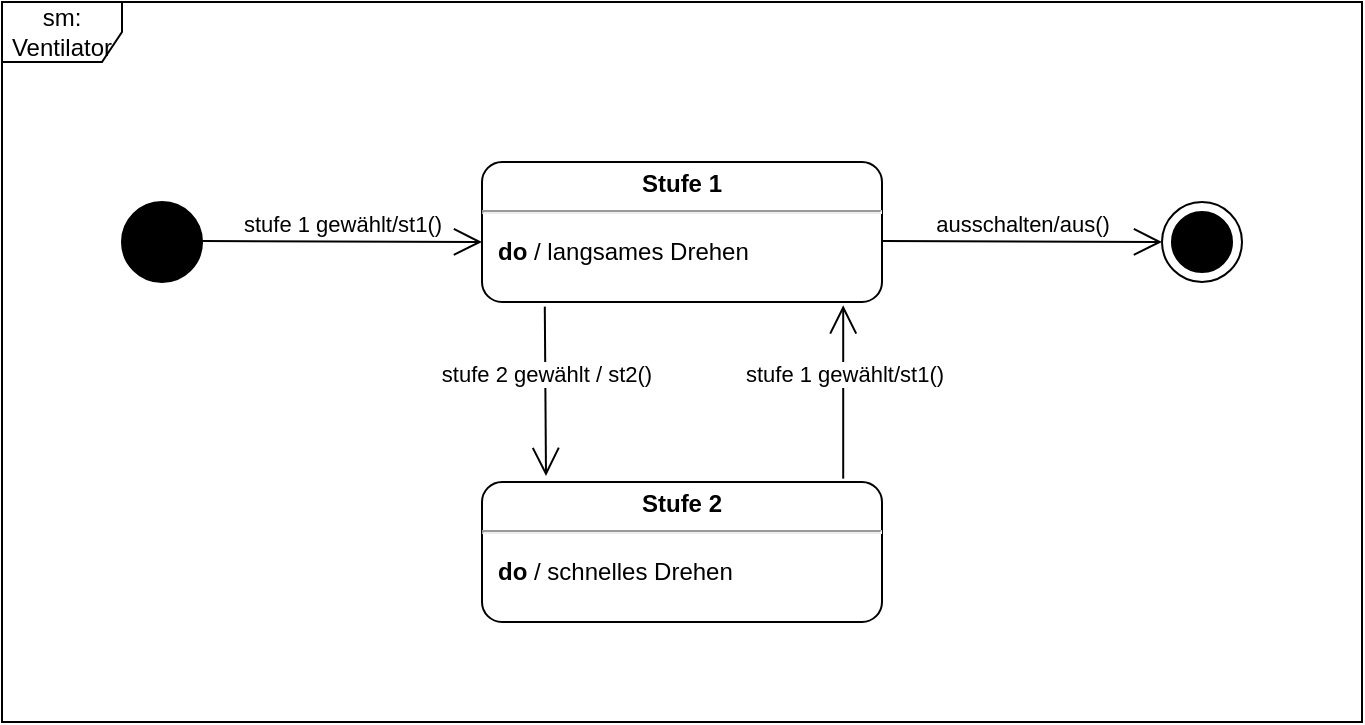<mxfile>
    <diagram id="fWehLXe2H5ZnKro7KGSF" name="Seite-1">
        <mxGraphModel dx="986" dy="354" grid="1" gridSize="10" guides="1" tooltips="1" connect="1" arrows="1" fold="1" page="1" pageScale="1" pageWidth="827" pageHeight="1169" math="0" shadow="0">
            <root>
                <mxCell id="0"/>
                <mxCell id="1" parent="0"/>
                <mxCell id="2" value="sm: Ventilator" style="shape=umlFrame;whiteSpace=wrap;html=1;" vertex="1" parent="1">
                    <mxGeometry x="80" y="160" width="680" height="360" as="geometry"/>
                </mxCell>
                <mxCell id="3" value="" style="shape=ellipse;html=1;fillColor=strokeColor;fontSize=18;fontColor=#ffffff;" vertex="1" parent="1">
                    <mxGeometry x="140" y="260" width="40" height="40" as="geometry"/>
                </mxCell>
                <mxCell id="4" value="" style="shape=mxgraph.sysml.actFinal;html=1;verticalLabelPosition=bottom;labelBackgroundColor=#ffffff;verticalAlign=top;" vertex="1" parent="1">
                    <mxGeometry x="660" y="260" width="40" height="40" as="geometry"/>
                </mxCell>
                <mxCell id="5" value="&lt;p style=&quot;margin:0px;margin-top:4px;text-align:center;&quot;&gt;&lt;b&gt;Stufe 1&lt;/b&gt;&lt;/p&gt;&lt;hr&gt;&lt;p&gt;&lt;/p&gt;&lt;p style=&quot;margin:0px;margin-left:8px;text-align:left;&quot;&gt;&lt;b&gt;do&lt;/b&gt; / langsames Drehen&lt;br&gt;&lt;br&gt;&lt;/p&gt;" style="shape=mxgraph.sysml.simpleState;html=1;overflow=fill;whiteSpace=wrap;align=center;" vertex="1" parent="1">
                    <mxGeometry x="320" y="240" width="200" height="70" as="geometry"/>
                </mxCell>
                <mxCell id="7" value="&lt;p style=&quot;margin:0px;margin-top:4px;text-align:center;&quot;&gt;&lt;b&gt;Stufe 2&lt;/b&gt;&lt;/p&gt;&lt;hr&gt;&lt;p&gt;&lt;/p&gt;&lt;p style=&quot;margin:0px;margin-left:8px;text-align:left;&quot;&gt;&lt;b&gt;do&lt;/b&gt; / schnelles Drehen&lt;br&gt;&lt;br&gt;&lt;/p&gt;" style="shape=mxgraph.sysml.simpleState;html=1;overflow=fill;whiteSpace=wrap;align=center;" vertex="1" parent="1">
                    <mxGeometry x="320" y="400" width="200" height="70" as="geometry"/>
                </mxCell>
                <mxCell id="8" value="stufe 1 gewählt/st1()" style="edgeStyle=none;html=1;endArrow=open;endSize=12;strokeWidth=1;verticalAlign=bottom;" edge="1" parent="1">
                    <mxGeometry width="160" relative="1" as="geometry">
                        <mxPoint x="180" y="279.5" as="sourcePoint"/>
                        <mxPoint x="320" y="280" as="targetPoint"/>
                    </mxGeometry>
                </mxCell>
                <mxCell id="11" value="ausschalten/aus()" style="edgeStyle=none;html=1;endArrow=open;endSize=12;strokeWidth=1;verticalAlign=bottom;" edge="1" parent="1">
                    <mxGeometry width="160" relative="1" as="geometry">
                        <mxPoint x="520" y="279.5" as="sourcePoint"/>
                        <mxPoint x="660" y="280" as="targetPoint"/>
                    </mxGeometry>
                </mxCell>
                <mxCell id="13" value="stufe 2 gewählt / st2()" style="edgeStyle=none;html=1;endArrow=open;endSize=12;strokeWidth=1;verticalAlign=bottom;entryX=0.16;entryY=-0.043;entryDx=0;entryDy=0;entryPerimeter=0;exitX=0.157;exitY=1.033;exitDx=0;exitDy=0;exitPerimeter=0;" edge="1" parent="1" source="5" target="7">
                    <mxGeometry width="160" relative="1" as="geometry">
                        <mxPoint x="260" y="320" as="sourcePoint"/>
                        <mxPoint x="420" y="320" as="targetPoint"/>
                    </mxGeometry>
                </mxCell>
                <mxCell id="14" value="stufe 1 gewählt/st1()" style="edgeStyle=none;html=1;endArrow=open;endSize=12;strokeWidth=1;verticalAlign=bottom;exitX=0.903;exitY=-0.024;exitDx=0;exitDy=0;exitPerimeter=0;entryX=0.903;entryY=1.024;entryDx=0;entryDy=0;entryPerimeter=0;" edge="1" parent="1" source="7" target="5">
                    <mxGeometry width="160" relative="1" as="geometry">
                        <mxPoint x="260" y="320" as="sourcePoint"/>
                        <mxPoint x="420" y="320" as="targetPoint"/>
                    </mxGeometry>
                </mxCell>
            </root>
        </mxGraphModel>
    </diagram>
</mxfile>